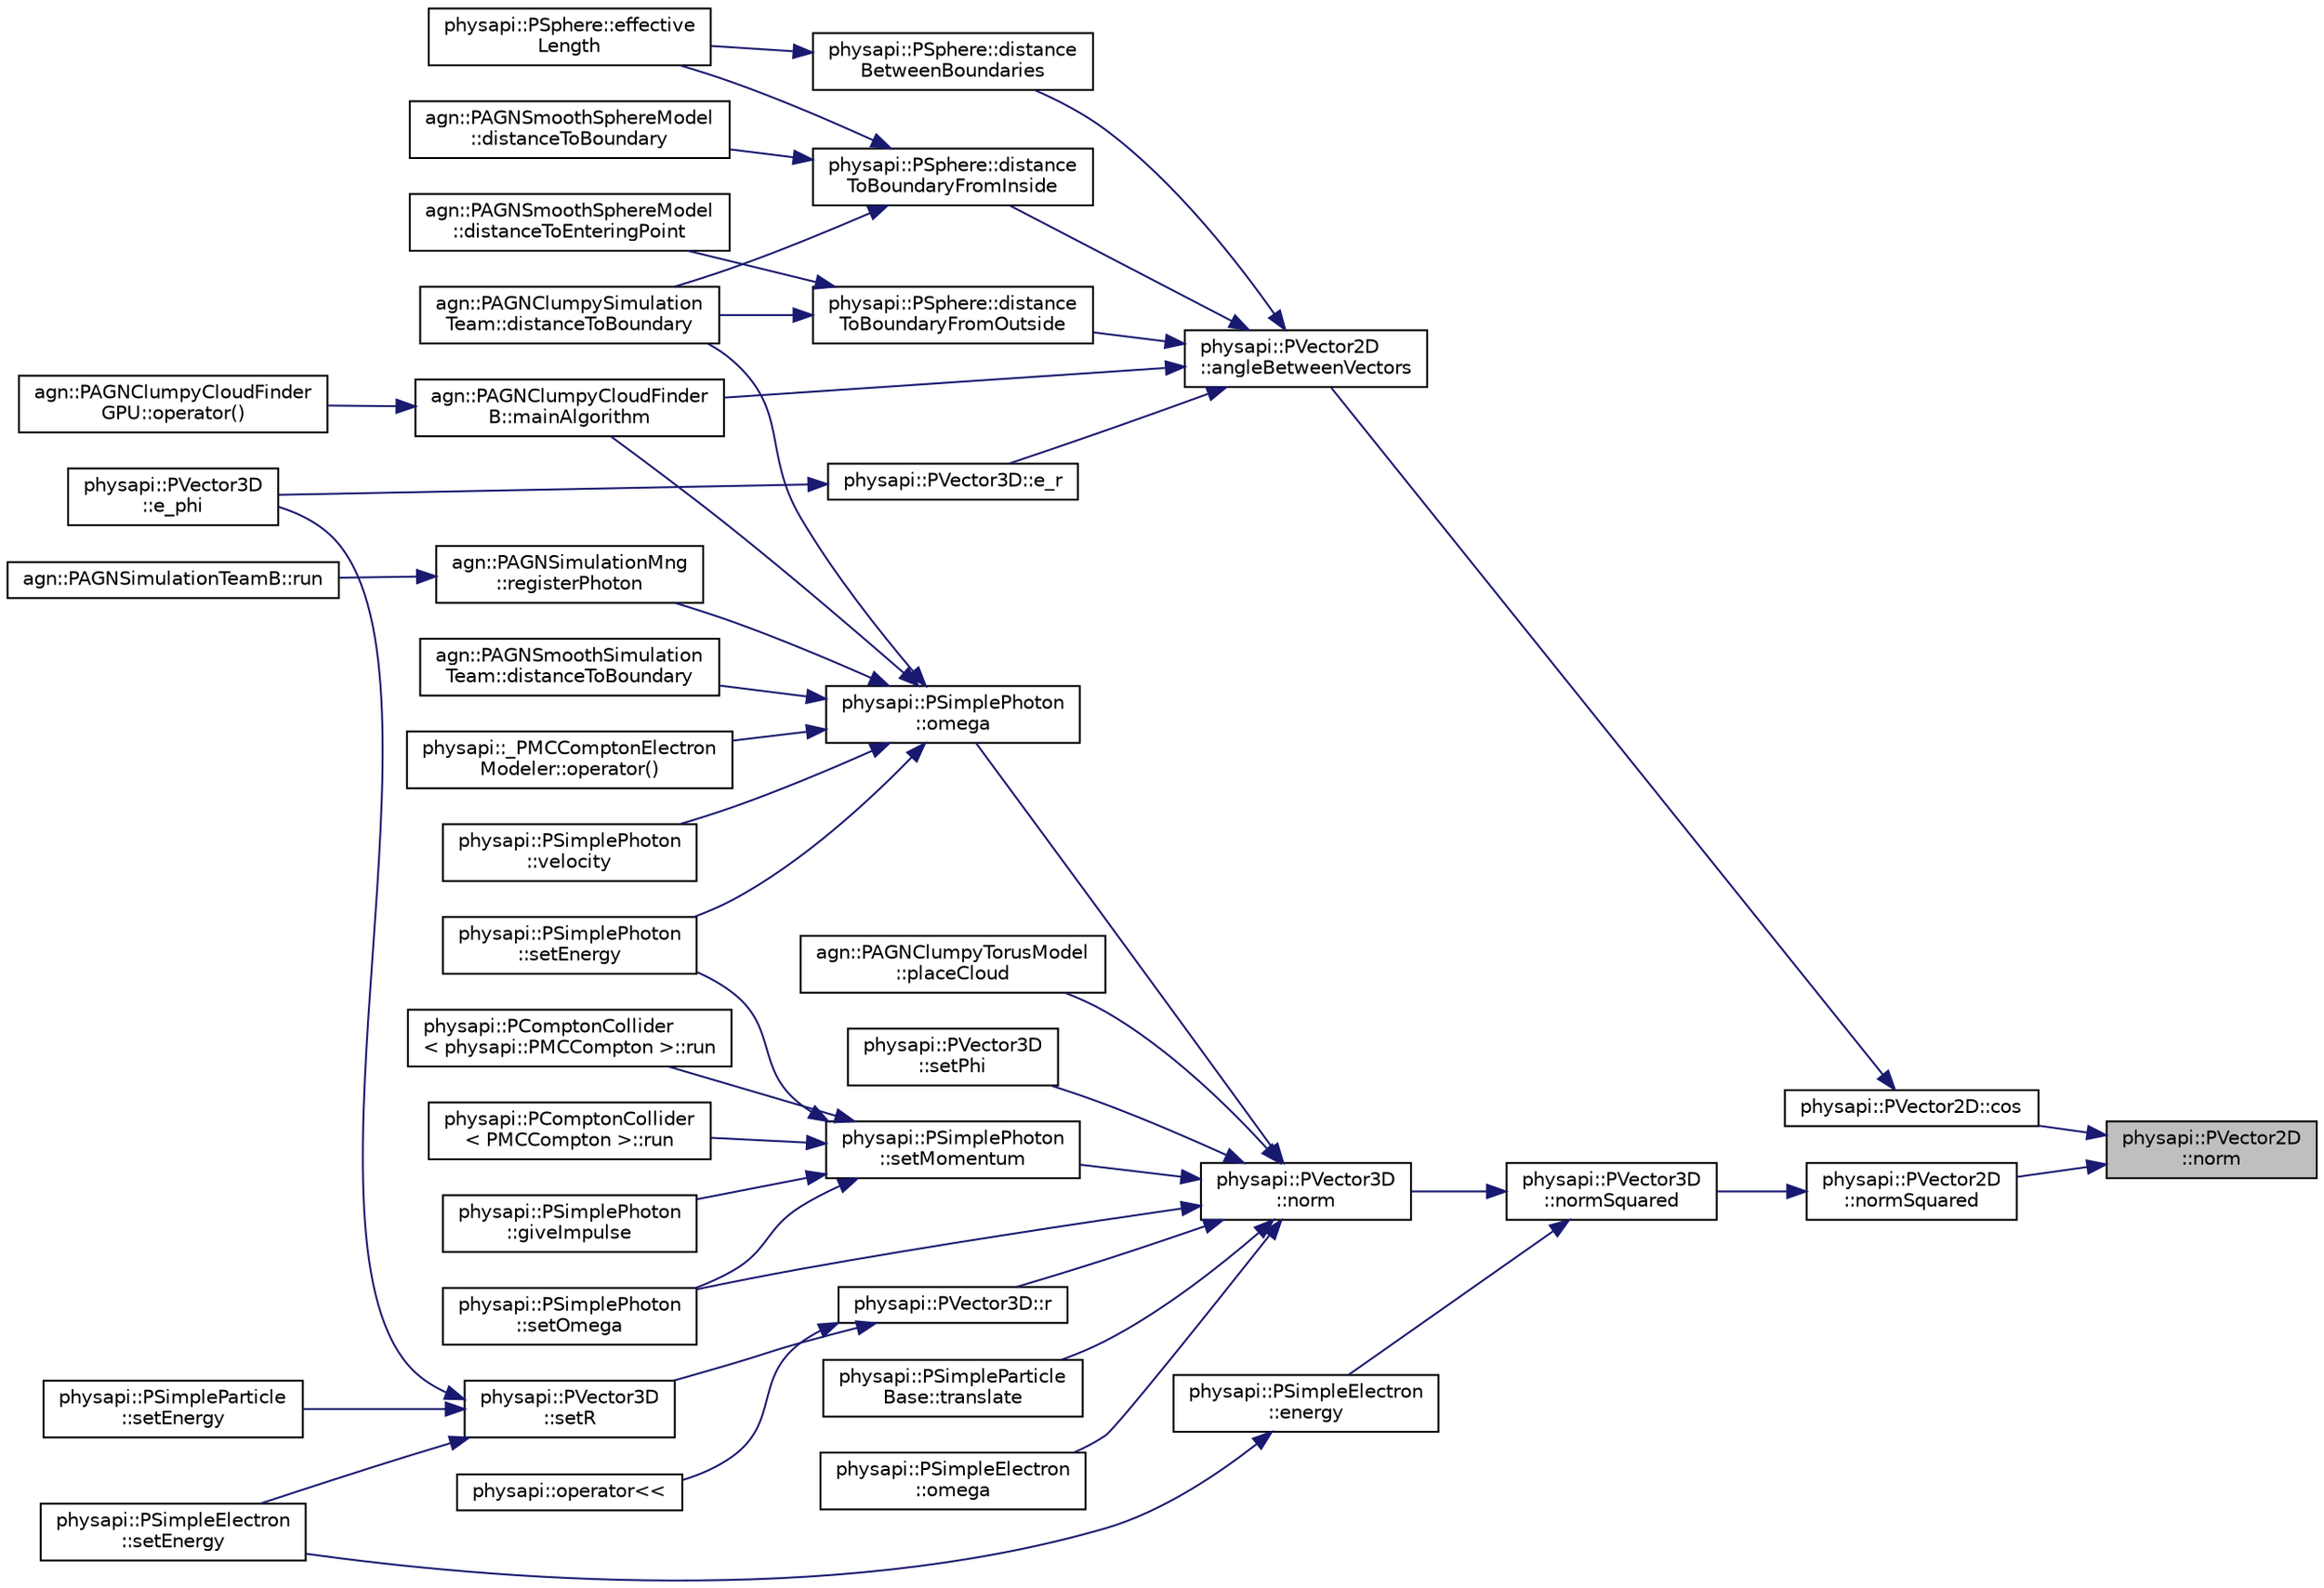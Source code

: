 digraph "physapi::PVector2D::norm"
{
 // LATEX_PDF_SIZE
  edge [fontname="Helvetica",fontsize="10",labelfontname="Helvetica",labelfontsize="10"];
  node [fontname="Helvetica",fontsize="10",shape=record];
  rankdir="RL";
  Node1 [label="physapi::PVector2D\l::norm",height=0.2,width=0.4,color="black", fillcolor="grey75", style="filled", fontcolor="black",tooltip="Get the norm of the vector."];
  Node1 -> Node2 [dir="back",color="midnightblue",fontsize="10",style="solid"];
  Node2 [label="physapi::PVector2D::cos",height=0.2,width=0.4,color="black", fillcolor="white", style="filled",URL="$classphysapi_1_1_p_vector2_d.html#aa0167d443f83fb9822a04401654f22c1",tooltip="Calculates the cosine of the angle between two vectors."];
  Node2 -> Node3 [dir="back",color="midnightblue",fontsize="10",style="solid"];
  Node3 [label="physapi::PVector2D\l::angleBetweenVectors",height=0.2,width=0.4,color="black", fillcolor="white", style="filled",URL="$classphysapi_1_1_p_vector2_d.html#aafb821d3f298542106323af5ff076be1",tooltip="Calculates the angle  between two vectors."];
  Node3 -> Node4 [dir="back",color="midnightblue",fontsize="10",style="solid"];
  Node4 [label="physapi::PSphere::distance\lBetweenBoundaries",height=0.2,width=0.4,color="black", fillcolor="white", style="filled",URL="$classphysapi_1_1_p_sphere.html#a9620a9bf73a2fbac24c701487921a5ae",tooltip="Get the distance from one boundary to another on the given line."];
  Node4 -> Node5 [dir="back",color="midnightblue",fontsize="10",style="solid"];
  Node5 [label="physapi::PSphere::effective\lLength",height=0.2,width=0.4,color="black", fillcolor="white", style="filled",URL="$classphysapi_1_1_p_sphere.html#a3004e94d16b896bd17159ee9a0b639ed",tooltip="Get the length inside the geometry starting from a position."];
  Node3 -> Node6 [dir="back",color="midnightblue",fontsize="10",style="solid"];
  Node6 [label="physapi::PSphere::distance\lToBoundaryFromInside",height=0.2,width=0.4,color="black", fillcolor="white", style="filled",URL="$classphysapi_1_1_p_sphere.html#aa6666b385c620c468e6fae456c22f38c",tooltip="Get the distance to the geometry's boundaries from an inside point."];
  Node6 -> Node7 [dir="back",color="midnightblue",fontsize="10",style="solid"];
  Node7 [label="agn::PAGNSmoothSphereModel\l::distanceToBoundary",height=0.2,width=0.4,color="black", fillcolor="white", style="filled",URL="$classagn_1_1_p_a_g_n_smooth_sphere_model.html#a64494fc9cca719eb6c53c7fe551ec96d",tooltip=" "];
  Node6 -> Node8 [dir="back",color="midnightblue",fontsize="10",style="solid"];
  Node8 [label="agn::PAGNClumpySimulation\lTeam::distanceToBoundary",height=0.2,width=0.4,color="black", fillcolor="white", style="filled",URL="$classagn_1_1_p_a_g_n_clumpy_simulation_team.html#ac34a1368c306ff75648d347a2d3208fe",tooltip=" "];
  Node6 -> Node5 [dir="back",color="midnightblue",fontsize="10",style="solid"];
  Node3 -> Node9 [dir="back",color="midnightblue",fontsize="10",style="solid"];
  Node9 [label="physapi::PSphere::distance\lToBoundaryFromOutside",height=0.2,width=0.4,color="black", fillcolor="white", style="filled",URL="$classphysapi_1_1_p_sphere.html#a33ee0588a73fe7f1e55be847b94ec3b5",tooltip="Get the distance to the geometry's boundaries from an outside point."];
  Node9 -> Node8 [dir="back",color="midnightblue",fontsize="10",style="solid"];
  Node9 -> Node10 [dir="back",color="midnightblue",fontsize="10",style="solid"];
  Node10 [label="agn::PAGNSmoothSphereModel\l::distanceToEnteringPoint",height=0.2,width=0.4,color="black", fillcolor="white", style="filled",URL="$classagn_1_1_p_a_g_n_smooth_sphere_model.html#a80b21e04fa500ad9e635b2670cfa4d5f",tooltip=" "];
  Node3 -> Node11 [dir="back",color="midnightblue",fontsize="10",style="solid"];
  Node11 [label="physapi::PVector3D::e_r",height=0.2,width=0.4,color="black", fillcolor="white", style="filled",URL="$classphysapi_1_1_p_vector3_d.html#a7fe821abd771d6f47dd3b48277b1f4d2",tooltip="Get the  basis vector in cartesian coordinates."];
  Node11 -> Node12 [dir="back",color="midnightblue",fontsize="10",style="solid"];
  Node12 [label="physapi::PVector3D\l::e_phi",height=0.2,width=0.4,color="black", fillcolor="white", style="filled",URL="$classphysapi_1_1_p_vector3_d.html#a37b00ddee4484f5eae447a0e8d4c2a39",tooltip="Get the  basis vector in cartesian coordinates."];
  Node3 -> Node13 [dir="back",color="midnightblue",fontsize="10",style="solid"];
  Node13 [label="agn::PAGNClumpyCloudFinder\lB::mainAlgorithm",height=0.2,width=0.4,color="black", fillcolor="white", style="filled",URL="$classagn_1_1_p_a_g_n_clumpy_cloud_finder_b.html#a09d0d73a4bdc042b4484a6816d4660e4",tooltip=" "];
  Node13 -> Node14 [dir="back",color="midnightblue",fontsize="10",style="solid"];
  Node14 [label="agn::PAGNClumpyCloudFinder\lGPU::operator()",height=0.2,width=0.4,color="black", fillcolor="white", style="filled",URL="$classagn_1_1_p_a_g_n_clumpy_cloud_finder_g_p_u.html#ac0dc8aeb231b67a2a242cc9a603d1386",tooltip=" "];
  Node1 -> Node15 [dir="back",color="midnightblue",fontsize="10",style="solid"];
  Node15 [label="physapi::PVector2D\l::normSquared",height=0.2,width=0.4,color="black", fillcolor="white", style="filled",URL="$classphysapi_1_1_p_vector2_d.html#a492aecd7fdfd137de2efaf5a8eaa2fe4",tooltip="Get the squared of the vector's norm."];
  Node15 -> Node16 [dir="back",color="midnightblue",fontsize="10",style="solid"];
  Node16 [label="physapi::PVector3D\l::normSquared",height=0.2,width=0.4,color="black", fillcolor="white", style="filled",URL="$classphysapi_1_1_p_vector3_d.html#a0424c2400c2ca9c8dc478317ce0378ca",tooltip="Get the squared of the vector's norm."];
  Node16 -> Node17 [dir="back",color="midnightblue",fontsize="10",style="solid"];
  Node17 [label="physapi::PSimpleElectron\l::energy",height=0.2,width=0.4,color="black", fillcolor="white", style="filled",URL="$classphysapi_1_1_p_simple_electron.html#a6cf4d5324d94e802fce30cc39bbc4e88",tooltip="Get the electron's energy."];
  Node17 -> Node18 [dir="back",color="midnightblue",fontsize="10",style="solid"];
  Node18 [label="physapi::PSimpleElectron\l::setEnergy",height=0.2,width=0.4,color="black", fillcolor="white", style="filled",URL="$classphysapi_1_1_p_simple_electron.html#a7f563d2deab9ca8b36402bcee89a9825",tooltip="Set the electron's energy."];
  Node16 -> Node19 [dir="back",color="midnightblue",fontsize="10",style="solid"];
  Node19 [label="physapi::PVector3D\l::norm",height=0.2,width=0.4,color="black", fillcolor="white", style="filled",URL="$classphysapi_1_1_p_vector3_d.html#a17511cdd903682998726d8cc552ff697",tooltip="Get the norm of the vector."];
  Node19 -> Node20 [dir="back",color="midnightblue",fontsize="10",style="solid"];
  Node20 [label="physapi::PSimplePhoton\l::omega",height=0.2,width=0.4,color="black", fillcolor="white", style="filled",URL="$classphysapi_1_1_p_simple_photon.html#ac03e217ba20745e12288c230065afb8a",tooltip="Photon's direction of movement."];
  Node20 -> Node21 [dir="back",color="midnightblue",fontsize="10",style="solid"];
  Node21 [label="agn::PAGNSmoothSimulation\lTeam::distanceToBoundary",height=0.2,width=0.4,color="black", fillcolor="white", style="filled",URL="$classagn_1_1_p_a_g_n_smooth_simulation_team.html#ab4f57f961d0476504071f734c0633ba4",tooltip=" "];
  Node20 -> Node8 [dir="back",color="midnightblue",fontsize="10",style="solid"];
  Node20 -> Node13 [dir="back",color="midnightblue",fontsize="10",style="solid"];
  Node20 -> Node22 [dir="back",color="midnightblue",fontsize="10",style="solid"];
  Node22 [label="physapi::_PMCComptonElectron\lModeler::operator()",height=0.2,width=0.4,color="black", fillcolor="white", style="filled",URL="$classphysapi_1_1___p_m_c_compton_electron_modeler.html#a7f7d4c98244d5af2dc32c2a296b271ba",tooltip=" "];
  Node20 -> Node23 [dir="back",color="midnightblue",fontsize="10",style="solid"];
  Node23 [label="agn::PAGNSimulationMng\l::registerPhoton",height=0.2,width=0.4,color="black", fillcolor="white", style="filled",URL="$classagn_1_1_p_a_g_n_simulation_mng.html#a3eb153c6b9676621da4729bb5f6140f7",tooltip=" "];
  Node23 -> Node24 [dir="back",color="midnightblue",fontsize="10",style="solid"];
  Node24 [label="agn::PAGNSimulationTeamB::run",height=0.2,width=0.4,color="black", fillcolor="white", style="filled",URL="$classagn_1_1_p_a_g_n_simulation_team_b.html#ac731744118677ec55c1f0bd457b3e2ce",tooltip=" "];
  Node20 -> Node25 [dir="back",color="midnightblue",fontsize="10",style="solid"];
  Node25 [label="physapi::PSimplePhoton\l::setEnergy",height=0.2,width=0.4,color="black", fillcolor="white", style="filled",URL="$classphysapi_1_1_p_simple_photon.html#a0a53aa76e0deda26396552154ae33f38",tooltip="Set the photon's energy."];
  Node20 -> Node26 [dir="back",color="midnightblue",fontsize="10",style="solid"];
  Node26 [label="physapi::PSimplePhoton\l::velocity",height=0.2,width=0.4,color="black", fillcolor="white", style="filled",URL="$classphysapi_1_1_p_simple_photon.html#a7423a72f7351832842a2b5d758d6dddd",tooltip="Get the photon's velocity."];
  Node19 -> Node27 [dir="back",color="midnightblue",fontsize="10",style="solid"];
  Node27 [label="physapi::PSimpleElectron\l::omega",height=0.2,width=0.4,color="black", fillcolor="white", style="filled",URL="$classphysapi_1_1_p_simple_electron.html#a317b7480e14c84d13b4cffb4e3917c26",tooltip="Get the direction of movement."];
  Node19 -> Node28 [dir="back",color="midnightblue",fontsize="10",style="solid"];
  Node28 [label="agn::PAGNClumpyTorusModel\l::placeCloud",height=0.2,width=0.4,color="black", fillcolor="white", style="filled",URL="$classagn_1_1_p_a_g_n_clumpy_torus_model.html#a2d05a0ec848baf944d0eba2939593911",tooltip=" "];
  Node19 -> Node29 [dir="back",color="midnightblue",fontsize="10",style="solid"];
  Node29 [label="physapi::PVector3D::r",height=0.2,width=0.4,color="black", fillcolor="white", style="filled",URL="$classphysapi_1_1_p_vector3_d.html#ad33f1b41d8d8120e5147fd7315230b09",tooltip="Get the r coordinate, i.e. the norm of the vector."];
  Node29 -> Node30 [dir="back",color="midnightblue",fontsize="10",style="solid"];
  Node30 [label="physapi::operator\<\<",height=0.2,width=0.4,color="black", fillcolor="white", style="filled",URL="$namespacephysapi.html#a53ec1be07c7eb9d9a7bec2a886a7e3bb",tooltip=" "];
  Node29 -> Node31 [dir="back",color="midnightblue",fontsize="10",style="solid"];
  Node31 [label="physapi::PVector3D\l::setR",height=0.2,width=0.4,color="black", fillcolor="white", style="filled",URL="$classphysapi_1_1_p_vector3_d.html#a07b5836d7759f1d82914ac02988c173b",tooltip="Set the r coordinate, i.e. the norm of the vector."];
  Node31 -> Node12 [dir="back",color="midnightblue",fontsize="10",style="solid"];
  Node31 -> Node18 [dir="back",color="midnightblue",fontsize="10",style="solid"];
  Node31 -> Node32 [dir="back",color="midnightblue",fontsize="10",style="solid"];
  Node32 [label="physapi::PSimpleParticle\l::setEnergy",height=0.2,width=0.4,color="black", fillcolor="white", style="filled",URL="$classphysapi_1_1_p_simple_particle.html#aa6d8185137ad45f73b653f2f356b88c5",tooltip="Set the particle's energy."];
  Node19 -> Node33 [dir="back",color="midnightblue",fontsize="10",style="solid"];
  Node33 [label="physapi::PSimplePhoton\l::setMomentum",height=0.2,width=0.4,color="black", fillcolor="white", style="filled",URL="$classphysapi_1_1_p_simple_photon.html#a5a6e82485e0eb397cf58ced888fb99b8",tooltip="Set the momentum of the particle."];
  Node33 -> Node34 [dir="back",color="midnightblue",fontsize="10",style="solid"];
  Node34 [label="physapi::PSimplePhoton\l::giveImpulse",height=0.2,width=0.4,color="black", fillcolor="white", style="filled",URL="$classphysapi_1_1_p_simple_photon.html#ab391400ce8f861b727ce2735a6c30831",tooltip="Give an impulse to the photon."];
  Node33 -> Node35 [dir="back",color="midnightblue",fontsize="10",style="solid"];
  Node35 [label="physapi::PComptonCollider\l\< physapi::PMCCompton \>::run",height=0.2,width=0.4,color="black", fillcolor="white", style="filled",URL="$classphysapi_1_1_p_compton_collider.html#a921141f11c5612a0f9386d573c749770",tooltip="Perform the collision and set the corresponding momentum to the photon and to the electron given as a..."];
  Node33 -> Node36 [dir="back",color="midnightblue",fontsize="10",style="solid"];
  Node36 [label="physapi::PComptonCollider\l\< PMCCompton \>::run",height=0.2,width=0.4,color="black", fillcolor="white", style="filled",URL="$classphysapi_1_1_p_compton_collider_3_01_p_m_c_compton_01_4.html#a6f8a872b0c153980431a1f3b4d257ed0",tooltip="Perform the collision and set the corresponding momentum to the photon and to the electron given as a..."];
  Node33 -> Node25 [dir="back",color="midnightblue",fontsize="10",style="solid"];
  Node33 -> Node37 [dir="back",color="midnightblue",fontsize="10",style="solid"];
  Node37 [label="physapi::PSimplePhoton\l::setOmega",height=0.2,width=0.4,color="black", fillcolor="white", style="filled",URL="$classphysapi_1_1_p_simple_photon.html#a4fcab8fea7ca0076a803a854f880db2d",tooltip="Set the photon's direction of movement."];
  Node19 -> Node37 [dir="back",color="midnightblue",fontsize="10",style="solid"];
  Node19 -> Node38 [dir="back",color="midnightblue",fontsize="10",style="solid"];
  Node38 [label="physapi::PVector3D\l::setPhi",height=0.2,width=0.4,color="black", fillcolor="white", style="filled",URL="$classphysapi_1_1_p_vector3_d.html#add9315ba6ef669c884340d340bf197a8",tooltip="Set a new  coordinate."];
  Node19 -> Node39 [dir="back",color="midnightblue",fontsize="10",style="solid"];
  Node39 [label="physapi::PSimpleParticle\lBase::translate",height=0.2,width=0.4,color="black", fillcolor="white", style="filled",URL="$classphysapi_1_1_p_simple_particle_base.html#ab29658452c30d15a3777b50ec22d9a6e",tooltip="Translate a particle a length ds on the current direction of movement."];
}
